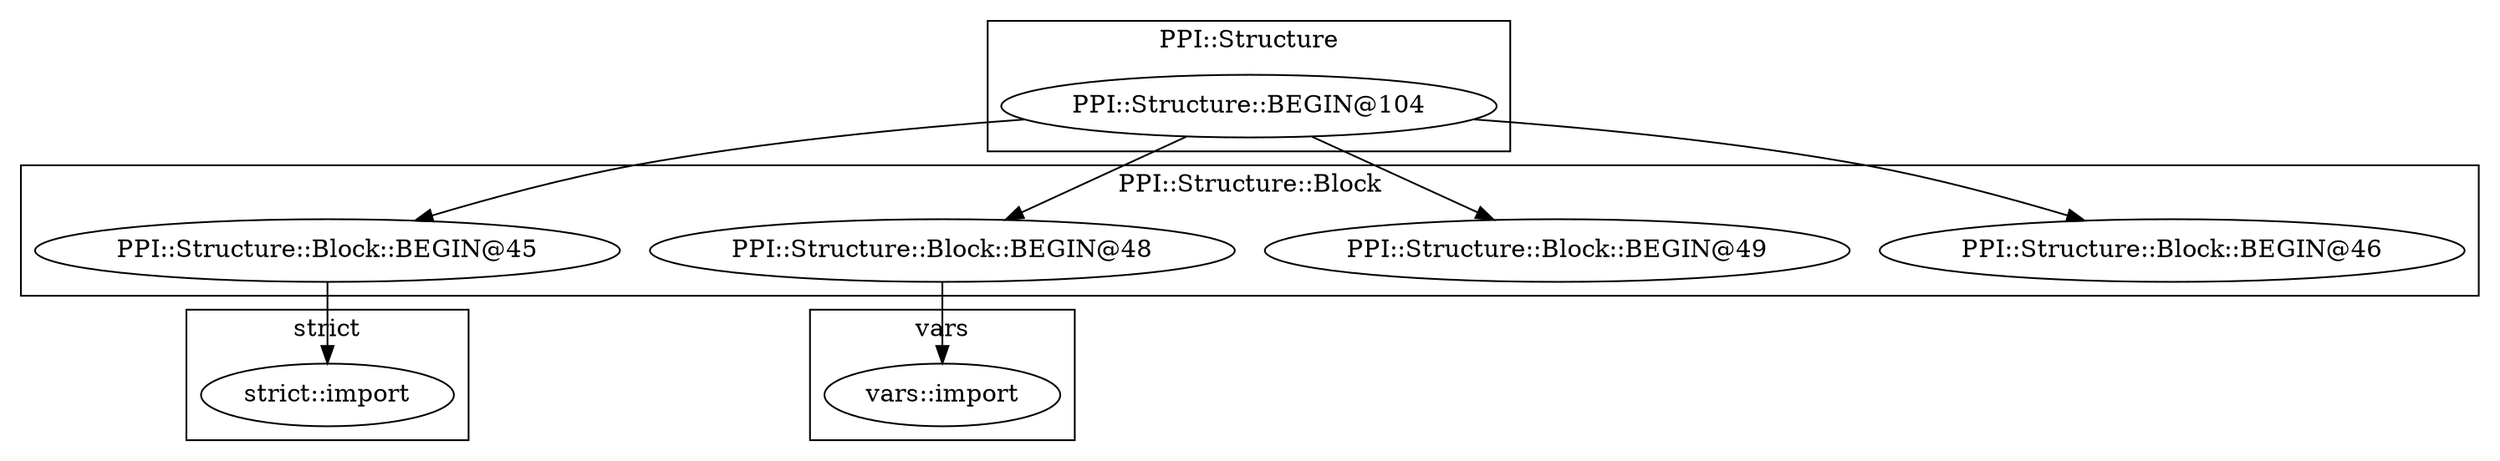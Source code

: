 digraph {
graph [overlap=false]
subgraph cluster_PPI_Structure_Block {
	label="PPI::Structure::Block";
	"PPI::Structure::Block::BEGIN@46";
	"PPI::Structure::Block::BEGIN@49";
	"PPI::Structure::Block::BEGIN@45";
	"PPI::Structure::Block::BEGIN@48";
}
subgraph cluster_PPI_Structure {
	label="PPI::Structure";
	"PPI::Structure::BEGIN@104";
}
subgraph cluster_vars {
	label="vars";
	"vars::import";
}
subgraph cluster_strict {
	label="strict";
	"strict::import";
}
"PPI::Structure::BEGIN@104" -> "PPI::Structure::Block::BEGIN@49";
"PPI::Structure::BEGIN@104" -> "PPI::Structure::Block::BEGIN@46";
"PPI::Structure::Block::BEGIN@45" -> "strict::import";
"PPI::Structure::BEGIN@104" -> "PPI::Structure::Block::BEGIN@48";
"PPI::Structure::Block::BEGIN@48" -> "vars::import";
"PPI::Structure::BEGIN@104" -> "PPI::Structure::Block::BEGIN@45";
}
